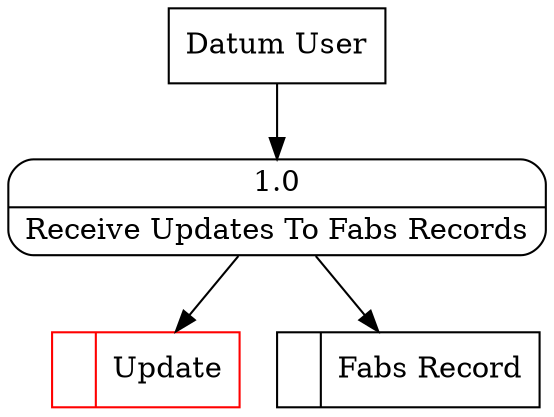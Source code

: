 digraph dfd2{ 
node[shape=record]
200 [label="<f0>  |<f1> Update " color=red];
201 [label="<f0>  |<f1> Fabs Record " ];
202 [label="Datum User" shape=box];
203 [label="{<f0> 1.0|<f1> Receive Updates To Fabs Records }" shape=Mrecord];
202 -> 203
203 -> 200
203 -> 201
}